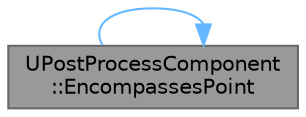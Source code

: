 digraph "UPostProcessComponent::EncompassesPoint"
{
 // INTERACTIVE_SVG=YES
 // LATEX_PDF_SIZE
  bgcolor="transparent";
  edge [fontname=Helvetica,fontsize=10,labelfontname=Helvetica,labelfontsize=10];
  node [fontname=Helvetica,fontsize=10,shape=box,height=0.2,width=0.4];
  rankdir="LR";
  Node1 [id="Node000001",label="UPostProcessComponent\l::EncompassesPoint",height=0.2,width=0.4,color="gray40", fillcolor="grey60", style="filled", fontcolor="black",tooltip="Whether this volume is enabled or not."];
  Node1 -> Node1 [id="edge1_Node000001_Node000001",color="steelblue1",style="solid",tooltip=" "];
}
